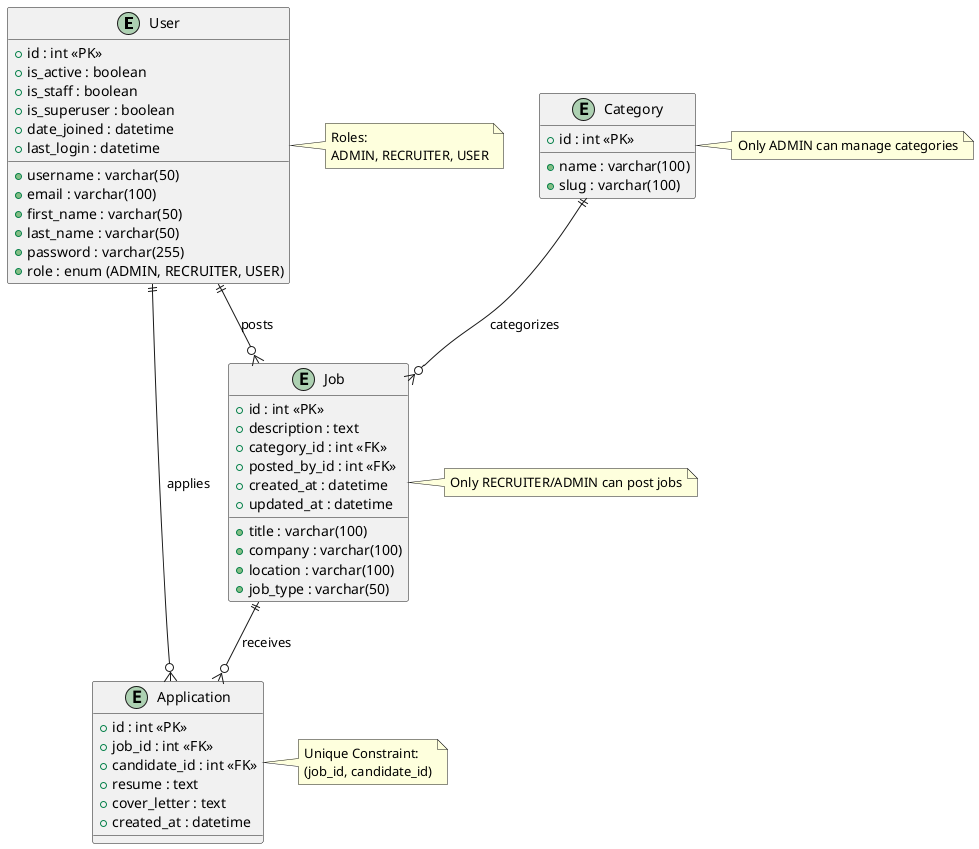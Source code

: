 @startuml ERD_Diagram
entity User {
    + id : int <<PK>>
    + username : varchar(50)
    + email : varchar(100)
    + first_name : varchar(50)
    + last_name : varchar(50)
    + password : varchar(255)
    + role : enum (ADMIN, RECRUITER, USER)
    + is_active : boolean
    + is_staff : boolean
    + is_superuser : boolean
    + date_joined : datetime
    + last_login : datetime
}

entity Category {
    + id : int <<PK>>
    + name : varchar(100)
    + slug : varchar(100)
}

entity Job {
    + id : int <<PK>>
    + title : varchar(100)
    + description : text
    + company : varchar(100)
    + location : varchar(100)
    + job_type : varchar(50)
    + category_id : int <<FK>>
    + posted_by_id : int <<FK>>
    + created_at : datetime
    + updated_at : datetime
}

entity Application {
    + id : int <<PK>>
    + job_id : int <<FK>>
    + candidate_id : int <<FK>>
    + resume : text
    + cover_letter : text
    + created_at : datetime
}

' Relationships
User ||--o{ Job : posts
Category ||--o{ Job : categorizes
Job ||--o{ Application : receives
User ||--o{ Application : applies

' Notes
note right of User : Roles:\nADMIN, RECRUITER, USER
note right of Application : Unique Constraint:\n(job_id, candidate_id)
note right of Job : Only RECRUITER/ADMIN can post jobs
note right of Category : Only ADMIN can manage categories

@enduml
